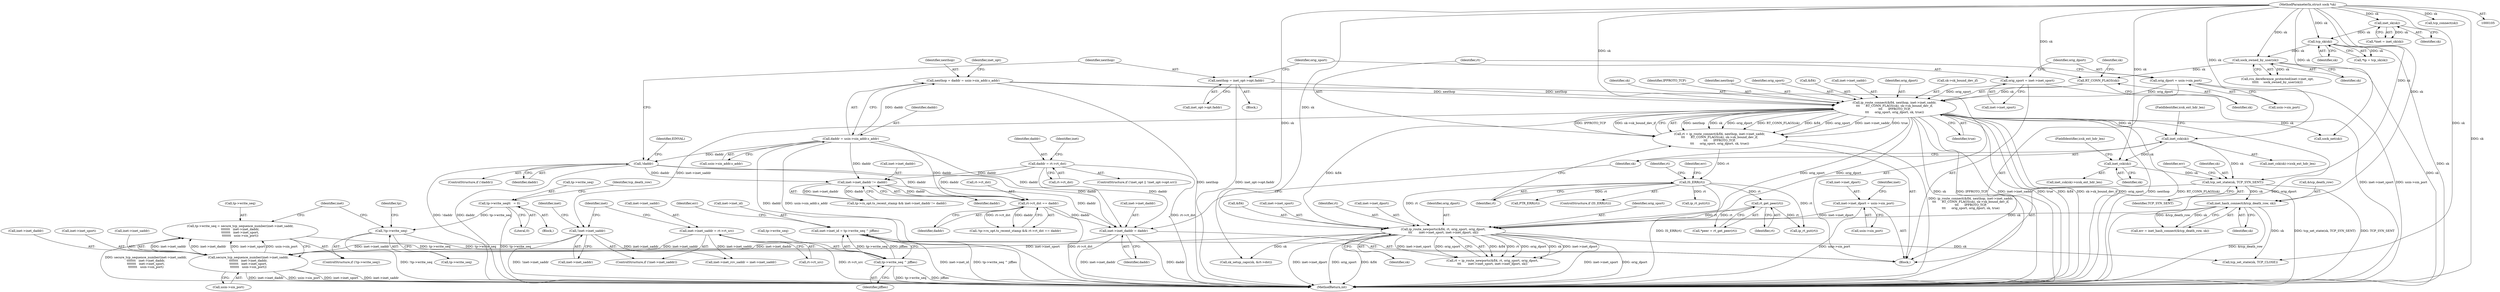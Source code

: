 digraph "0_linux_f6d8bd051c391c1c0458a30b2a7abcd939329259_29@pointer" {
"1000484" [label="(Call,inet->inet_id = tp->write_seq ^ jiffies)"];
"1000488" [label="(Call,tp->write_seq ^ jiffies)"];
"1000467" [label="(Call,tp->write_seq = secure_tcp_sequence_number(inet->inet_saddr,\n\t\t\t\t\t\t\t   inet->inet_daddr,\n\t\t\t\t\t\t\t   inet->inet_sport,\n\t\t\t\t\t\t\t   usin->sin_port))"];
"1000471" [label="(Call,secure_tcp_sequence_number(inet->inet_saddr,\n\t\t\t\t\t\t\t   inet->inet_daddr,\n\t\t\t\t\t\t\t   inet->inet_sport,\n\t\t\t\t\t\t\t   usin->sin_port))"];
"1000268" [label="(Call,!inet->inet_saddr)"];
"1000202" [label="(Call,ip_route_connect(&fl4, nexthop, inet->inet_saddr,\n\t\t\t      RT_CONN_FLAGS(sk), sk->sk_bound_dev_if,\n\t\t\t      IPPROTO_TCP,\n\t\t\t      orig_sport, orig_dport, sk, true))"];
"1000183" [label="(Call,nexthop = inet_opt->opt.faddr)"];
"1000151" [label="(Call,nexthop = daddr = usin->sin_addr.s_addr)"];
"1000153" [label="(Call,daddr = usin->sin_addr.s_addr)"];
"1000209" [label="(Call,RT_CONN_FLAGS(sk))"];
"1000166" [label="(Call,sock_owned_by_user(sk))"];
"1000124" [label="(Call,tcp_sk(sk))"];
"1000119" [label="(Call,inet_sk(sk))"];
"1000106" [label="(MethodParameterIn,struct sock *sk)"];
"1000190" [label="(Call,orig_sport = inet->inet_sport)"];
"1000195" [label="(Call,orig_dport = usin->sin_port)"];
"1000272" [label="(Call,inet->inet_saddr = rt->rt_src)"];
"1000382" [label="(Call,inet->inet_daddr = daddr)"];
"1000330" [label="(Call,rt->rt_dst == daddr)"];
"1000178" [label="(Call,!daddr)"];
"1000262" [label="(Call,daddr = rt->rt_dst)"];
"1000293" [label="(Call,inet->inet_daddr != daddr)"];
"1000426" [label="(Call,ip_route_newports(&fl4, rt, orig_sport, orig_dport,\n\t\t\t       inet->inet_sport, inet->inet_dport, sk))"];
"1000220" [label="(Call,IS_ERR(rt))"];
"1000200" [label="(Call,rt = ip_route_connect(&fl4, nexthop, inet->inet_saddr,\n\t\t\t      RT_CONN_FLAGS(sk), sk->sk_bound_dev_if,\n\t\t\t      IPPROTO_TCP,\n\t\t\t      orig_sport, orig_dport, sk, true))"];
"1000339" [label="(Call,rt_get_peer(rt))"];
"1000375" [label="(Call,inet->inet_dport = usin->sin_port)"];
"1000417" [label="(Call,inet_hash_connect(&tcp_death_row, sk))"];
"1000412" [label="(Call,tcp_set_state(sk, TCP_SYN_SENT))"];
"1000397" [label="(Call,inet_csk(sk))"];
"1000389" [label="(Call,inet_csk(sk))"];
"1000463" [label="(Call,!tp->write_seq)"];
"1000313" [label="(Call,tp->write_seq\t\t   = 0)"];
"1000202" [label="(Call,ip_route_connect(&fl4, nexthop, inet->inet_saddr,\n\t\t\t      RT_CONN_FLAGS(sk), sk->sk_bound_dev_if,\n\t\t\t      IPPROTO_TCP,\n\t\t\t      orig_sport, orig_dport, sk, true))"];
"1000412" [label="(Call,tcp_set_state(sk, TCP_SYN_SENT))"];
"1000182" [label="(Identifier,EINVAL)"];
"1000212" [label="(Identifier,sk)"];
"1000417" [label="(Call,inet_hash_connect(&tcp_death_row, sk))"];
"1000427" [label="(Call,&fl4)"];
"1000276" [label="(Call,rt->rt_src)"];
"1000210" [label="(Identifier,sk)"];
"1000416" [label="(Identifier,err)"];
"1000294" [label="(Call,inet->inet_daddr)"];
"1000197" [label="(Call,usin->sin_port)"];
"1000399" [label="(FieldIdentifier,icsk_ext_hdr_len)"];
"1000216" [label="(Identifier,orig_dport)"];
"1000161" [label="(Identifier,inet_opt)"];
"1000468" [label="(Call,tp->write_seq)"];
"1000190" [label="(Call,orig_sport = inet->inet_sport)"];
"1000152" [label="(Identifier,nexthop)"];
"1000211" [label="(Call,sk->sk_bound_dev_if)"];
"1000481" [label="(Call,usin->sin_port)"];
"1000382" [label="(Call,inet->inet_daddr = daddr)"];
"1000334" [label="(Identifier,daddr)"];
"1000217" [label="(Identifier,sk)"];
"1000117" [label="(Call,*inet = inet_sk(sk))"];
"1000432" [label="(Call,inet->inet_sport)"];
"1000475" [label="(Call,inet->inet_daddr)"];
"1000167" [label="(Identifier,sk)"];
"1000463" [label="(Call,!tp->write_seq)"];
"1000195" [label="(Call,orig_dport = usin->sin_port)"];
"1000337" [label="(Call,*peer = rt_get_peer(rt))"];
"1000489" [label="(Call,tp->write_seq)"];
"1000462" [label="(ControlStructure,if (!tp->write_seq))"];
"1000415" [label="(Call,err = inet_hash_connect(&tcp_death_row, sk))"];
"1000177" [label="(ControlStructure,if (!daddr))"];
"1000396" [label="(Call,inet_csk(sk)->icsk_ext_hdr_len)"];
"1000166" [label="(Call,sock_owned_by_user(sk))"];
"1000241" [label="(Identifier,rt)"];
"1000340" [label="(Identifier,rt)"];
"1000438" [label="(Identifier,sk)"];
"1000492" [label="(Identifier,jiffies)"];
"1000269" [label="(Call,inet->inet_saddr)"];
"1000151" [label="(Call,nexthop = daddr = usin->sin_addr.s_addr)"];
"1000106" [label="(MethodParameterIn,struct sock *sk)"];
"1000119" [label="(Call,inet_sk(sk))"];
"1000214" [label="(Identifier,IPPROTO_TCP)"];
"1000184" [label="(Identifier,nexthop)"];
"1000233" [label="(Call,sock_net(sk))"];
"1000424" [label="(Call,rt = ip_route_newports(&fl4, rt, orig_sport, orig_dport,\n\t\t\t       inet->inet_sport, inet->inet_dport, sk))"];
"1000191" [label="(Identifier,orig_sport)"];
"1000467" [label="(Call,tp->write_seq = secure_tcp_sequence_number(inet->inet_saddr,\n\t\t\t\t\t\t\t   inet->inet_daddr,\n\t\t\t\t\t\t\t   inet->inet_sport,\n\t\t\t\t\t\t\t   usin->sin_port))"];
"1000155" [label="(Call,usin->sin_addr.s_addr)"];
"1000196" [label="(Identifier,orig_dport)"];
"1000388" [label="(Call,inet_csk(sk)->icsk_ext_hdr_len)"];
"1000120" [label="(Identifier,sk)"];
"1000375" [label="(Call,inet->inet_dport = usin->sin_port)"];
"1000314" [label="(Call,tp->write_seq)"];
"1000383" [label="(Call,inet->inet_daddr)"];
"1000413" [label="(Identifier,sk)"];
"1000429" [label="(Identifier,rt)"];
"1000494" [label="(Identifier,err)"];
"1000485" [label="(Call,inet->inet_id)"];
"1000268" [label="(Call,!inet->inet_saddr)"];
"1000221" [label="(Identifier,rt)"];
"1000426" [label="(Call,ip_route_newports(&fl4, rt, orig_sport, orig_dport,\n\t\t\t       inet->inet_sport, inet->inet_dport, sk))"];
"1000262" [label="(Call,daddr = rt->rt_dst)"];
"1000376" [label="(Call,inet->inet_dport)"];
"1000420" [label="(Identifier,sk)"];
"1000323" [label="(Call,!tp->rx_opt.ts_recent_stamp && rt->rt_dst == daddr)"];
"1000471" [label="(Call,secure_tcp_sequence_number(inet->inet_saddr,\n\t\t\t\t\t\t\t   inet->inet_daddr,\n\t\t\t\t\t\t\t   inet->inet_sport,\n\t\t\t\t\t\t\t   usin->sin_port))"];
"1000201" [label="(Identifier,rt)"];
"1000205" [label="(Identifier,nexthop)"];
"1000506" [label="(Call,tcp_set_state(sk, TCP_CLOSE))"];
"1000125" [label="(Identifier,sk)"];
"1000469" [label="(Identifier,tp)"];
"1000488" [label="(Call,tp->write_seq ^ jiffies)"];
"1000384" [label="(Identifier,inet)"];
"1000179" [label="(Identifier,daddr)"];
"1000523" [label="(MethodReturn,int)"];
"1000414" [label="(Identifier,TCP_SYN_SENT)"];
"1000330" [label="(Call,rt->rt_dst == daddr)"];
"1000162" [label="(Call,rcu_dereference_protected(inet->inet_opt,\n\t\t\t\t\t     sock_owned_by_user(sk)))"];
"1000220" [label="(Call,IS_ERR(rt))"];
"1000263" [label="(Identifier,daddr)"];
"1000486" [label="(Identifier,inet)"];
"1000418" [label="(Call,&tcp_death_row)"];
"1000398" [label="(Identifier,sk)"];
"1000252" [label="(ControlStructure,if (!inet_opt || !inet_opt->opt.srr))"];
"1000281" [label="(Identifier,inet)"];
"1000331" [label="(Call,rt->rt_dst)"];
"1000124" [label="(Call,tcp_sk(sk))"];
"1000225" [label="(Call,PTR_ERR(rt))"];
"1000464" [label="(Call,tp->write_seq)"];
"1000122" [label="(Call,*tp = tcp_sk(sk))"];
"1000215" [label="(Identifier,orig_sport)"];
"1000484" [label="(Call,inet->inet_id = tp->write_seq ^ jiffies)"];
"1000219" [label="(ControlStructure,if (IS_ERR(rt)))"];
"1000154" [label="(Identifier,daddr)"];
"1000203" [label="(Call,&fl4)"];
"1000293" [label="(Call,inet->inet_daddr != daddr)"];
"1000279" [label="(Call,inet->inet_rcv_saddr = inet->inet_saddr)"];
"1000287" [label="(Call,tp->rx_opt.ts_recent_stamp && inet->inet_daddr != daddr)"];
"1000321" [label="(Identifier,tcp_death_row)"];
"1000192" [label="(Call,inet->inet_sport)"];
"1000379" [label="(Call,usin->sin_port)"];
"1000183" [label="(Call,nexthop = inet_opt->opt.faddr)"];
"1000390" [label="(Identifier,sk)"];
"1000264" [label="(Call,rt->rt_dst)"];
"1000200" [label="(Call,rt = ip_route_connect(&fl4, nexthop, inet->inet_saddr,\n\t\t\t      RT_CONN_FLAGS(sk), sk->sk_bound_dev_if,\n\t\t\t      IPPROTO_TCP,\n\t\t\t      orig_sport, orig_dport, sk, true))"];
"1000206" [label="(Call,inet->inet_saddr)"];
"1000185" [label="(Call,inet_opt->opt.faddr)"];
"1000317" [label="(Literal,0)"];
"1000298" [label="(Block,)"];
"1000274" [label="(Identifier,inet)"];
"1000209" [label="(Call,RT_CONN_FLAGS(sk))"];
"1000339" [label="(Call,rt_get_peer(rt))"];
"1000495" [label="(Call,tcp_connect(sk))"];
"1000478" [label="(Call,inet->inet_sport)"];
"1000435" [label="(Call,inet->inet_dport)"];
"1000267" [label="(ControlStructure,if (!inet->inet_saddr))"];
"1000178" [label="(Call,!daddr)"];
"1000273" [label="(Call,inet->inet_saddr)"];
"1000153" [label="(Call,daddr = usin->sin_addr.s_addr)"];
"1000270" [label="(Identifier,inet)"];
"1000224" [label="(Identifier,err)"];
"1000247" [label="(Call,ip_rt_put(rt))"];
"1000391" [label="(FieldIdentifier,icsk_ext_hdr_len)"];
"1000218" [label="(Identifier,true)"];
"1000297" [label="(Identifier,daddr)"];
"1000109" [label="(Block,)"];
"1000176" [label="(Block,)"];
"1000272" [label="(Call,inet->inet_saddr = rt->rt_src)"];
"1000456" [label="(Call,sk_setup_caps(sk, &rt->dst))"];
"1000431" [label="(Identifier,orig_dport)"];
"1000313" [label="(Call,tp->write_seq\t\t   = 0)"];
"1000472" [label="(Call,inet->inet_saddr)"];
"1000389" [label="(Call,inet_csk(sk))"];
"1000397" [label="(Call,inet_csk(sk))"];
"1000509" [label="(Call,ip_rt_put(rt))"];
"1000430" [label="(Identifier,orig_sport)"];
"1000386" [label="(Identifier,daddr)"];
"1000484" -> "1000109"  [label="AST: "];
"1000484" -> "1000488"  [label="CFG: "];
"1000485" -> "1000484"  [label="AST: "];
"1000488" -> "1000484"  [label="AST: "];
"1000494" -> "1000484"  [label="CFG: "];
"1000484" -> "1000523"  [label="DDG: tp->write_seq ^ jiffies"];
"1000484" -> "1000523"  [label="DDG: inet->inet_id"];
"1000488" -> "1000484"  [label="DDG: tp->write_seq"];
"1000488" -> "1000484"  [label="DDG: jiffies"];
"1000488" -> "1000492"  [label="CFG: "];
"1000489" -> "1000488"  [label="AST: "];
"1000492" -> "1000488"  [label="AST: "];
"1000488" -> "1000523"  [label="DDG: tp->write_seq"];
"1000488" -> "1000523"  [label="DDG: jiffies"];
"1000467" -> "1000488"  [label="DDG: tp->write_seq"];
"1000463" -> "1000488"  [label="DDG: tp->write_seq"];
"1000467" -> "1000462"  [label="AST: "];
"1000467" -> "1000471"  [label="CFG: "];
"1000468" -> "1000467"  [label="AST: "];
"1000471" -> "1000467"  [label="AST: "];
"1000486" -> "1000467"  [label="CFG: "];
"1000467" -> "1000523"  [label="DDG: secure_tcp_sequence_number(inet->inet_saddr,\n\t\t\t\t\t\t\t   inet->inet_daddr,\n\t\t\t\t\t\t\t   inet->inet_sport,\n\t\t\t\t\t\t\t   usin->sin_port)"];
"1000471" -> "1000467"  [label="DDG: inet->inet_saddr"];
"1000471" -> "1000467"  [label="DDG: inet->inet_daddr"];
"1000471" -> "1000467"  [label="DDG: inet->inet_sport"];
"1000471" -> "1000467"  [label="DDG: usin->sin_port"];
"1000471" -> "1000481"  [label="CFG: "];
"1000472" -> "1000471"  [label="AST: "];
"1000475" -> "1000471"  [label="AST: "];
"1000478" -> "1000471"  [label="AST: "];
"1000481" -> "1000471"  [label="AST: "];
"1000471" -> "1000523"  [label="DDG: inet->inet_saddr"];
"1000471" -> "1000523"  [label="DDG: inet->inet_daddr"];
"1000471" -> "1000523"  [label="DDG: usin->sin_port"];
"1000471" -> "1000523"  [label="DDG: inet->inet_sport"];
"1000268" -> "1000471"  [label="DDG: inet->inet_saddr"];
"1000272" -> "1000471"  [label="DDG: inet->inet_saddr"];
"1000382" -> "1000471"  [label="DDG: inet->inet_daddr"];
"1000426" -> "1000471"  [label="DDG: inet->inet_sport"];
"1000268" -> "1000267"  [label="AST: "];
"1000268" -> "1000269"  [label="CFG: "];
"1000269" -> "1000268"  [label="AST: "];
"1000274" -> "1000268"  [label="CFG: "];
"1000281" -> "1000268"  [label="CFG: "];
"1000268" -> "1000523"  [label="DDG: !inet->inet_saddr"];
"1000202" -> "1000268"  [label="DDG: inet->inet_saddr"];
"1000268" -> "1000279"  [label="DDG: inet->inet_saddr"];
"1000202" -> "1000200"  [label="AST: "];
"1000202" -> "1000218"  [label="CFG: "];
"1000203" -> "1000202"  [label="AST: "];
"1000205" -> "1000202"  [label="AST: "];
"1000206" -> "1000202"  [label="AST: "];
"1000209" -> "1000202"  [label="AST: "];
"1000211" -> "1000202"  [label="AST: "];
"1000214" -> "1000202"  [label="AST: "];
"1000215" -> "1000202"  [label="AST: "];
"1000216" -> "1000202"  [label="AST: "];
"1000217" -> "1000202"  [label="AST: "];
"1000218" -> "1000202"  [label="AST: "];
"1000200" -> "1000202"  [label="CFG: "];
"1000202" -> "1000523"  [label="DDG: RT_CONN_FLAGS(sk)"];
"1000202" -> "1000523"  [label="DDG: orig_dport"];
"1000202" -> "1000523"  [label="DDG: sk"];
"1000202" -> "1000523"  [label="DDG: IPPROTO_TCP"];
"1000202" -> "1000523"  [label="DDG: inet->inet_saddr"];
"1000202" -> "1000523"  [label="DDG: true"];
"1000202" -> "1000523"  [label="DDG: &fl4"];
"1000202" -> "1000523"  [label="DDG: sk->sk_bound_dev_if"];
"1000202" -> "1000523"  [label="DDG: orig_sport"];
"1000202" -> "1000523"  [label="DDG: nexthop"];
"1000202" -> "1000200"  [label="DDG: nexthop"];
"1000202" -> "1000200"  [label="DDG: sk"];
"1000202" -> "1000200"  [label="DDG: orig_dport"];
"1000202" -> "1000200"  [label="DDG: RT_CONN_FLAGS(sk)"];
"1000202" -> "1000200"  [label="DDG: &fl4"];
"1000202" -> "1000200"  [label="DDG: orig_sport"];
"1000202" -> "1000200"  [label="DDG: inet->inet_saddr"];
"1000202" -> "1000200"  [label="DDG: true"];
"1000202" -> "1000200"  [label="DDG: IPPROTO_TCP"];
"1000202" -> "1000200"  [label="DDG: sk->sk_bound_dev_if"];
"1000183" -> "1000202"  [label="DDG: nexthop"];
"1000151" -> "1000202"  [label="DDG: nexthop"];
"1000209" -> "1000202"  [label="DDG: sk"];
"1000190" -> "1000202"  [label="DDG: orig_sport"];
"1000195" -> "1000202"  [label="DDG: orig_dport"];
"1000106" -> "1000202"  [label="DDG: sk"];
"1000202" -> "1000233"  [label="DDG: sk"];
"1000202" -> "1000389"  [label="DDG: sk"];
"1000202" -> "1000426"  [label="DDG: &fl4"];
"1000202" -> "1000426"  [label="DDG: orig_sport"];
"1000202" -> "1000426"  [label="DDG: orig_dport"];
"1000183" -> "1000176"  [label="AST: "];
"1000183" -> "1000185"  [label="CFG: "];
"1000184" -> "1000183"  [label="AST: "];
"1000185" -> "1000183"  [label="AST: "];
"1000191" -> "1000183"  [label="CFG: "];
"1000183" -> "1000523"  [label="DDG: inet_opt->opt.faddr"];
"1000151" -> "1000109"  [label="AST: "];
"1000151" -> "1000153"  [label="CFG: "];
"1000152" -> "1000151"  [label="AST: "];
"1000153" -> "1000151"  [label="AST: "];
"1000161" -> "1000151"  [label="CFG: "];
"1000151" -> "1000523"  [label="DDG: nexthop"];
"1000153" -> "1000151"  [label="DDG: daddr"];
"1000153" -> "1000155"  [label="CFG: "];
"1000154" -> "1000153"  [label="AST: "];
"1000155" -> "1000153"  [label="AST: "];
"1000153" -> "1000523"  [label="DDG: usin->sin_addr.s_addr"];
"1000153" -> "1000523"  [label="DDG: daddr"];
"1000153" -> "1000178"  [label="DDG: daddr"];
"1000153" -> "1000293"  [label="DDG: daddr"];
"1000153" -> "1000330"  [label="DDG: daddr"];
"1000153" -> "1000382"  [label="DDG: daddr"];
"1000209" -> "1000210"  [label="CFG: "];
"1000210" -> "1000209"  [label="AST: "];
"1000212" -> "1000209"  [label="CFG: "];
"1000166" -> "1000209"  [label="DDG: sk"];
"1000106" -> "1000209"  [label="DDG: sk"];
"1000166" -> "1000162"  [label="AST: "];
"1000166" -> "1000167"  [label="CFG: "];
"1000167" -> "1000166"  [label="AST: "];
"1000162" -> "1000166"  [label="CFG: "];
"1000166" -> "1000523"  [label="DDG: sk"];
"1000166" -> "1000162"  [label="DDG: sk"];
"1000124" -> "1000166"  [label="DDG: sk"];
"1000106" -> "1000166"  [label="DDG: sk"];
"1000124" -> "1000122"  [label="AST: "];
"1000124" -> "1000125"  [label="CFG: "];
"1000125" -> "1000124"  [label="AST: "];
"1000122" -> "1000124"  [label="CFG: "];
"1000124" -> "1000523"  [label="DDG: sk"];
"1000124" -> "1000122"  [label="DDG: sk"];
"1000119" -> "1000124"  [label="DDG: sk"];
"1000106" -> "1000124"  [label="DDG: sk"];
"1000119" -> "1000117"  [label="AST: "];
"1000119" -> "1000120"  [label="CFG: "];
"1000120" -> "1000119"  [label="AST: "];
"1000117" -> "1000119"  [label="CFG: "];
"1000119" -> "1000117"  [label="DDG: sk"];
"1000106" -> "1000119"  [label="DDG: sk"];
"1000106" -> "1000105"  [label="AST: "];
"1000106" -> "1000523"  [label="DDG: sk"];
"1000106" -> "1000233"  [label="DDG: sk"];
"1000106" -> "1000389"  [label="DDG: sk"];
"1000106" -> "1000397"  [label="DDG: sk"];
"1000106" -> "1000412"  [label="DDG: sk"];
"1000106" -> "1000417"  [label="DDG: sk"];
"1000106" -> "1000426"  [label="DDG: sk"];
"1000106" -> "1000456"  [label="DDG: sk"];
"1000106" -> "1000495"  [label="DDG: sk"];
"1000106" -> "1000506"  [label="DDG: sk"];
"1000190" -> "1000109"  [label="AST: "];
"1000190" -> "1000192"  [label="CFG: "];
"1000191" -> "1000190"  [label="AST: "];
"1000192" -> "1000190"  [label="AST: "];
"1000196" -> "1000190"  [label="CFG: "];
"1000190" -> "1000523"  [label="DDG: inet->inet_sport"];
"1000195" -> "1000109"  [label="AST: "];
"1000195" -> "1000197"  [label="CFG: "];
"1000196" -> "1000195"  [label="AST: "];
"1000197" -> "1000195"  [label="AST: "];
"1000201" -> "1000195"  [label="CFG: "];
"1000195" -> "1000523"  [label="DDG: usin->sin_port"];
"1000272" -> "1000267"  [label="AST: "];
"1000272" -> "1000276"  [label="CFG: "];
"1000273" -> "1000272"  [label="AST: "];
"1000276" -> "1000272"  [label="AST: "];
"1000281" -> "1000272"  [label="CFG: "];
"1000272" -> "1000523"  [label="DDG: rt->rt_src"];
"1000272" -> "1000279"  [label="DDG: inet->inet_saddr"];
"1000382" -> "1000109"  [label="AST: "];
"1000382" -> "1000386"  [label="CFG: "];
"1000383" -> "1000382"  [label="AST: "];
"1000386" -> "1000382"  [label="AST: "];
"1000390" -> "1000382"  [label="CFG: "];
"1000382" -> "1000523"  [label="DDG: inet->inet_daddr"];
"1000382" -> "1000523"  [label="DDG: daddr"];
"1000330" -> "1000382"  [label="DDG: daddr"];
"1000178" -> "1000382"  [label="DDG: daddr"];
"1000262" -> "1000382"  [label="DDG: daddr"];
"1000293" -> "1000382"  [label="DDG: daddr"];
"1000330" -> "1000323"  [label="AST: "];
"1000330" -> "1000334"  [label="CFG: "];
"1000331" -> "1000330"  [label="AST: "];
"1000334" -> "1000330"  [label="AST: "];
"1000323" -> "1000330"  [label="CFG: "];
"1000330" -> "1000523"  [label="DDG: rt->rt_dst"];
"1000330" -> "1000323"  [label="DDG: rt->rt_dst"];
"1000330" -> "1000323"  [label="DDG: daddr"];
"1000178" -> "1000330"  [label="DDG: daddr"];
"1000262" -> "1000330"  [label="DDG: daddr"];
"1000293" -> "1000330"  [label="DDG: daddr"];
"1000178" -> "1000177"  [label="AST: "];
"1000178" -> "1000179"  [label="CFG: "];
"1000179" -> "1000178"  [label="AST: "];
"1000182" -> "1000178"  [label="CFG: "];
"1000184" -> "1000178"  [label="CFG: "];
"1000178" -> "1000523"  [label="DDG: !daddr"];
"1000178" -> "1000523"  [label="DDG: daddr"];
"1000178" -> "1000293"  [label="DDG: daddr"];
"1000262" -> "1000252"  [label="AST: "];
"1000262" -> "1000264"  [label="CFG: "];
"1000263" -> "1000262"  [label="AST: "];
"1000264" -> "1000262"  [label="AST: "];
"1000270" -> "1000262"  [label="CFG: "];
"1000262" -> "1000523"  [label="DDG: rt->rt_dst"];
"1000262" -> "1000293"  [label="DDG: daddr"];
"1000293" -> "1000287"  [label="AST: "];
"1000293" -> "1000297"  [label="CFG: "];
"1000294" -> "1000293"  [label="AST: "];
"1000297" -> "1000293"  [label="AST: "];
"1000287" -> "1000293"  [label="CFG: "];
"1000293" -> "1000287"  [label="DDG: inet->inet_daddr"];
"1000293" -> "1000287"  [label="DDG: daddr"];
"1000426" -> "1000424"  [label="AST: "];
"1000426" -> "1000438"  [label="CFG: "];
"1000427" -> "1000426"  [label="AST: "];
"1000429" -> "1000426"  [label="AST: "];
"1000430" -> "1000426"  [label="AST: "];
"1000431" -> "1000426"  [label="AST: "];
"1000432" -> "1000426"  [label="AST: "];
"1000435" -> "1000426"  [label="AST: "];
"1000438" -> "1000426"  [label="AST: "];
"1000424" -> "1000426"  [label="CFG: "];
"1000426" -> "1000523"  [label="DDG: &fl4"];
"1000426" -> "1000523"  [label="DDG: inet->inet_sport"];
"1000426" -> "1000523"  [label="DDG: orig_dport"];
"1000426" -> "1000523"  [label="DDG: inet->inet_dport"];
"1000426" -> "1000523"  [label="DDG: orig_sport"];
"1000426" -> "1000424"  [label="DDG: &fl4"];
"1000426" -> "1000424"  [label="DDG: rt"];
"1000426" -> "1000424"  [label="DDG: orig_dport"];
"1000426" -> "1000424"  [label="DDG: sk"];
"1000426" -> "1000424"  [label="DDG: inet->inet_dport"];
"1000426" -> "1000424"  [label="DDG: inet->inet_sport"];
"1000426" -> "1000424"  [label="DDG: orig_sport"];
"1000220" -> "1000426"  [label="DDG: rt"];
"1000339" -> "1000426"  [label="DDG: rt"];
"1000375" -> "1000426"  [label="DDG: inet->inet_dport"];
"1000417" -> "1000426"  [label="DDG: sk"];
"1000426" -> "1000456"  [label="DDG: sk"];
"1000426" -> "1000506"  [label="DDG: sk"];
"1000220" -> "1000219"  [label="AST: "];
"1000220" -> "1000221"  [label="CFG: "];
"1000221" -> "1000220"  [label="AST: "];
"1000224" -> "1000220"  [label="CFG: "];
"1000241" -> "1000220"  [label="CFG: "];
"1000220" -> "1000523"  [label="DDG: IS_ERR(rt)"];
"1000200" -> "1000220"  [label="DDG: rt"];
"1000220" -> "1000225"  [label="DDG: rt"];
"1000220" -> "1000247"  [label="DDG: rt"];
"1000220" -> "1000339"  [label="DDG: rt"];
"1000220" -> "1000509"  [label="DDG: rt"];
"1000200" -> "1000109"  [label="AST: "];
"1000201" -> "1000200"  [label="AST: "];
"1000221" -> "1000200"  [label="CFG: "];
"1000200" -> "1000523"  [label="DDG: ip_route_connect(&fl4, nexthop, inet->inet_saddr,\n\t\t\t      RT_CONN_FLAGS(sk), sk->sk_bound_dev_if,\n\t\t\t      IPPROTO_TCP,\n\t\t\t      orig_sport, orig_dport, sk, true)"];
"1000339" -> "1000337"  [label="AST: "];
"1000339" -> "1000340"  [label="CFG: "];
"1000340" -> "1000339"  [label="AST: "];
"1000337" -> "1000339"  [label="CFG: "];
"1000339" -> "1000337"  [label="DDG: rt"];
"1000339" -> "1000509"  [label="DDG: rt"];
"1000375" -> "1000109"  [label="AST: "];
"1000375" -> "1000379"  [label="CFG: "];
"1000376" -> "1000375"  [label="AST: "];
"1000379" -> "1000375"  [label="AST: "];
"1000384" -> "1000375"  [label="CFG: "];
"1000375" -> "1000523"  [label="DDG: usin->sin_port"];
"1000417" -> "1000415"  [label="AST: "];
"1000417" -> "1000420"  [label="CFG: "];
"1000418" -> "1000417"  [label="AST: "];
"1000420" -> "1000417"  [label="AST: "];
"1000415" -> "1000417"  [label="CFG: "];
"1000417" -> "1000523"  [label="DDG: &tcp_death_row"];
"1000417" -> "1000415"  [label="DDG: &tcp_death_row"];
"1000417" -> "1000415"  [label="DDG: sk"];
"1000412" -> "1000417"  [label="DDG: sk"];
"1000417" -> "1000506"  [label="DDG: sk"];
"1000412" -> "1000109"  [label="AST: "];
"1000412" -> "1000414"  [label="CFG: "];
"1000413" -> "1000412"  [label="AST: "];
"1000414" -> "1000412"  [label="AST: "];
"1000416" -> "1000412"  [label="CFG: "];
"1000412" -> "1000523"  [label="DDG: tcp_set_state(sk, TCP_SYN_SENT)"];
"1000412" -> "1000523"  [label="DDG: TCP_SYN_SENT"];
"1000397" -> "1000412"  [label="DDG: sk"];
"1000389" -> "1000412"  [label="DDG: sk"];
"1000397" -> "1000396"  [label="AST: "];
"1000397" -> "1000398"  [label="CFG: "];
"1000398" -> "1000397"  [label="AST: "];
"1000399" -> "1000397"  [label="CFG: "];
"1000389" -> "1000397"  [label="DDG: sk"];
"1000389" -> "1000388"  [label="AST: "];
"1000389" -> "1000390"  [label="CFG: "];
"1000390" -> "1000389"  [label="AST: "];
"1000391" -> "1000389"  [label="CFG: "];
"1000463" -> "1000462"  [label="AST: "];
"1000463" -> "1000464"  [label="CFG: "];
"1000464" -> "1000463"  [label="AST: "];
"1000469" -> "1000463"  [label="CFG: "];
"1000486" -> "1000463"  [label="CFG: "];
"1000463" -> "1000523"  [label="DDG: !tp->write_seq"];
"1000313" -> "1000463"  [label="DDG: tp->write_seq"];
"1000313" -> "1000298"  [label="AST: "];
"1000313" -> "1000317"  [label="CFG: "];
"1000314" -> "1000313"  [label="AST: "];
"1000317" -> "1000313"  [label="AST: "];
"1000321" -> "1000313"  [label="CFG: "];
"1000313" -> "1000523"  [label="DDG: tp->write_seq"];
}
